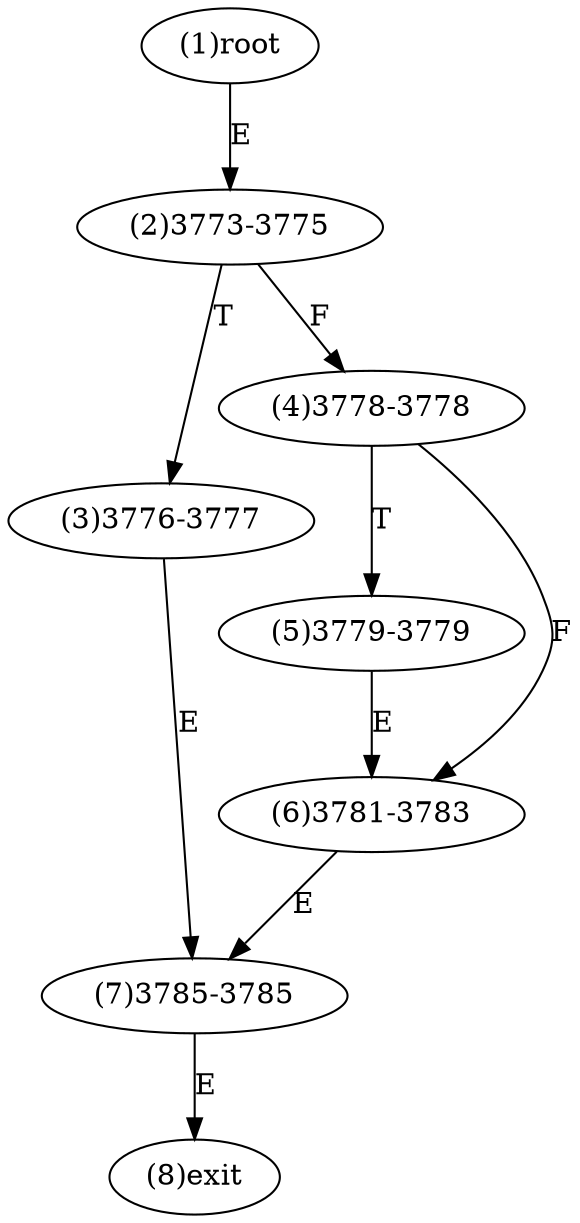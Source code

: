 digraph "" { 
1[ label="(1)root"];
2[ label="(2)3773-3775"];
3[ label="(3)3776-3777"];
4[ label="(4)3778-3778"];
5[ label="(5)3779-3779"];
6[ label="(6)3781-3783"];
7[ label="(7)3785-3785"];
8[ label="(8)exit"];
1->2[ label="E"];
2->4[ label="F"];
2->3[ label="T"];
3->7[ label="E"];
4->6[ label="F"];
4->5[ label="T"];
5->6[ label="E"];
6->7[ label="E"];
7->8[ label="E"];
}
